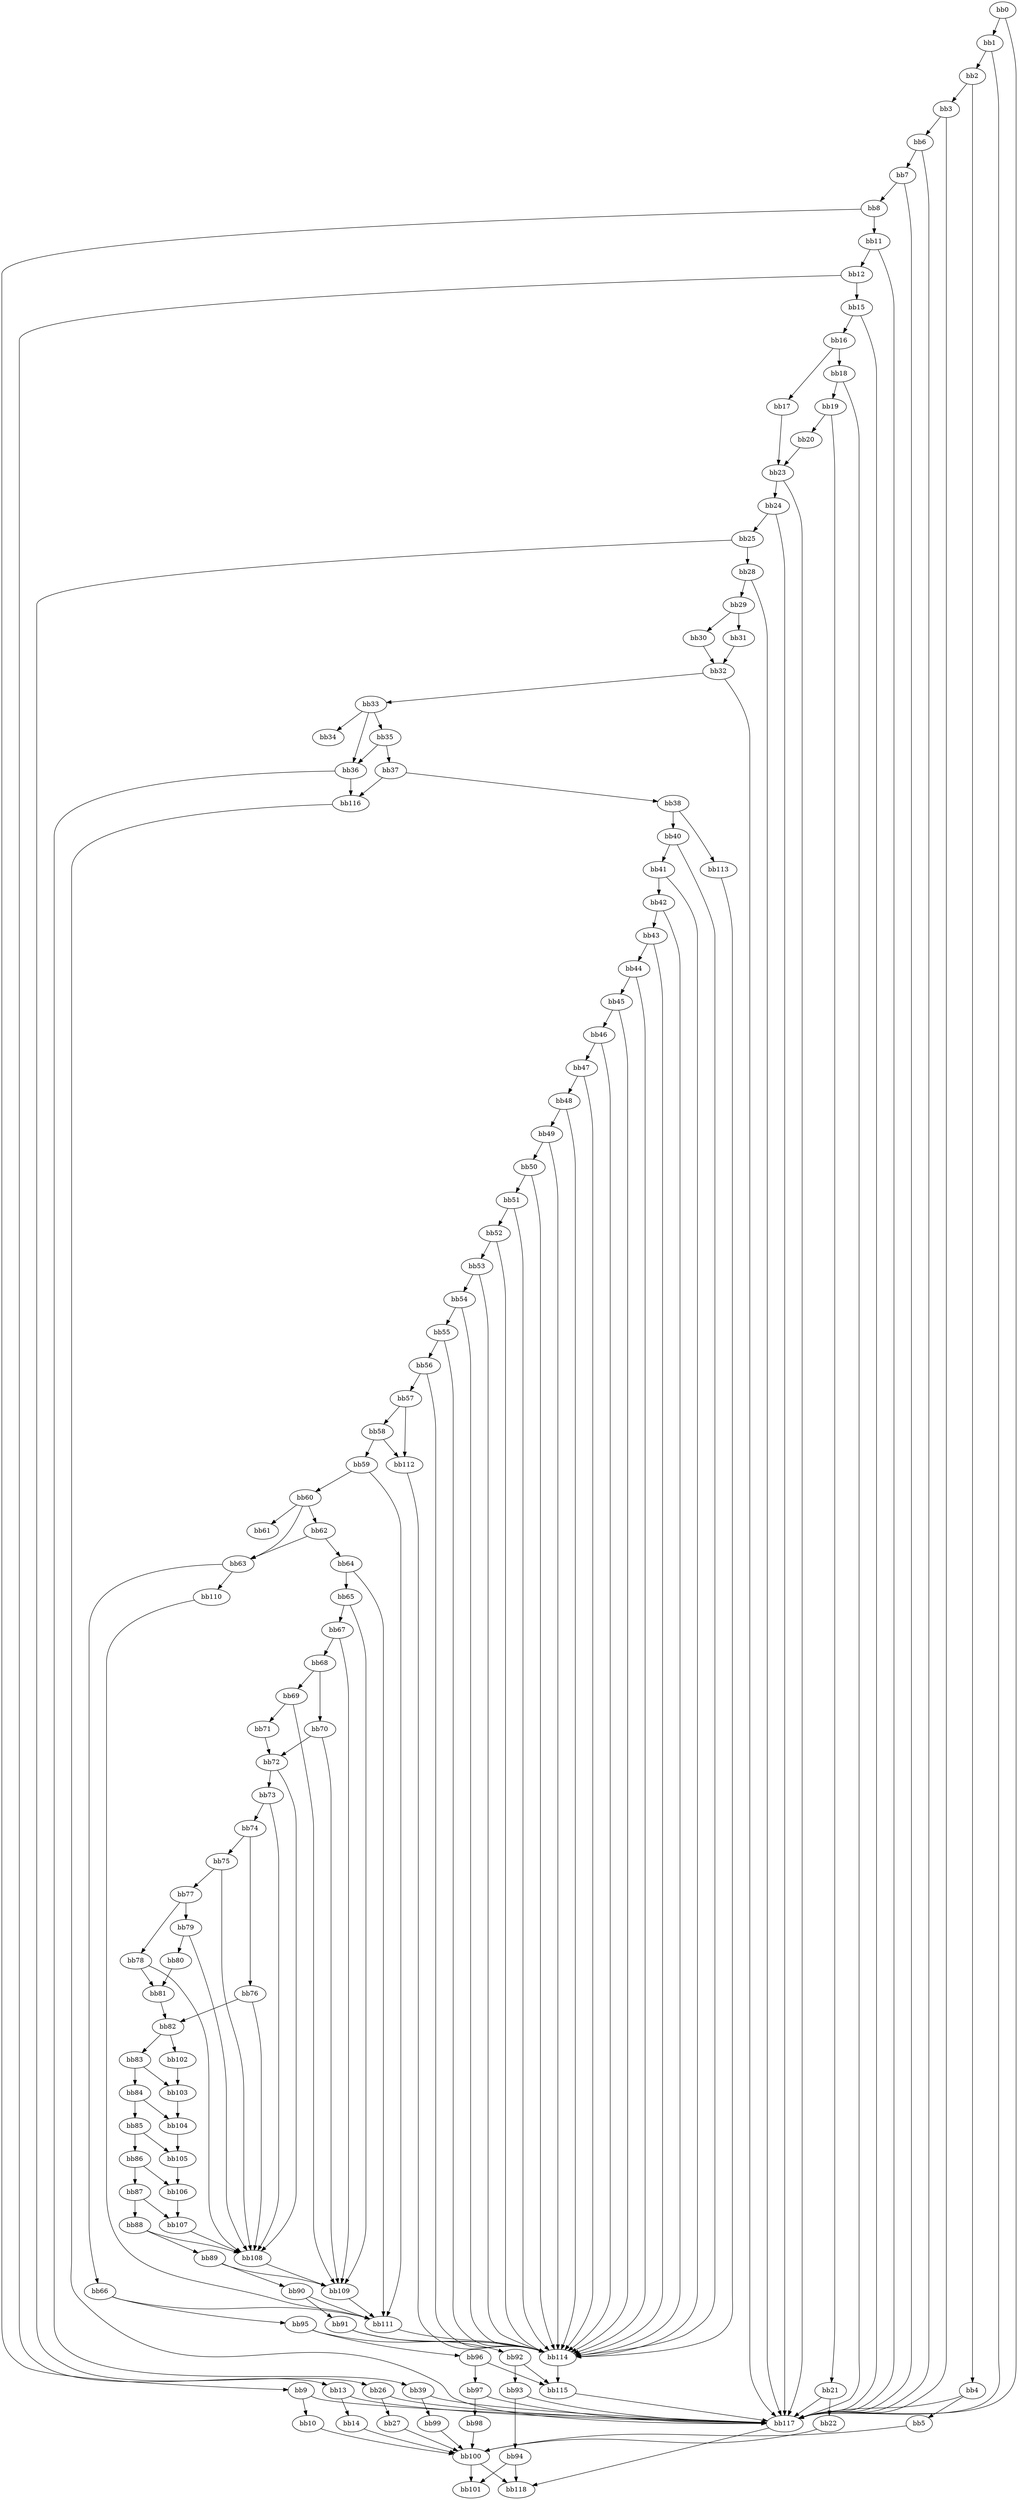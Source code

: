 digraph {
    0 [ label = "bb0\l" ]
    1 [ label = "bb1\l" ]
    2 [ label = "bb2\l" ]
    3 [ label = "bb3\l" ]
    4 [ label = "bb4\l" ]
    5 [ label = "bb5\l" ]
    6 [ label = "bb6\l" ]
    7 [ label = "bb7\l" ]
    8 [ label = "bb8\l" ]
    9 [ label = "bb9\l" ]
    10 [ label = "bb10\l" ]
    11 [ label = "bb11\l" ]
    12 [ label = "bb12\l" ]
    13 [ label = "bb13\l" ]
    14 [ label = "bb14\l" ]
    15 [ label = "bb15\l" ]
    16 [ label = "bb16\l" ]
    17 [ label = "bb17\l" ]
    18 [ label = "bb18\l" ]
    19 [ label = "bb19\l" ]
    20 [ label = "bb20\l" ]
    21 [ label = "bb21\l" ]
    22 [ label = "bb22\l" ]
    23 [ label = "bb23\l" ]
    24 [ label = "bb24\l" ]
    25 [ label = "bb25\l" ]
    26 [ label = "bb26\l" ]
    27 [ label = "bb27\l" ]
    28 [ label = "bb28\l" ]
    29 [ label = "bb29\l" ]
    30 [ label = "bb30\l" ]
    31 [ label = "bb31\l" ]
    32 [ label = "bb32\l" ]
    33 [ label = "bb33\l" ]
    34 [ label = "bb34\l" ]
    35 [ label = "bb35\l" ]
    36 [ label = "bb36\l" ]
    37 [ label = "bb37\l" ]
    38 [ label = "bb38\l" ]
    39 [ label = "bb39\l" ]
    40 [ label = "bb40\l" ]
    41 [ label = "bb41\l" ]
    42 [ label = "bb42\l" ]
    43 [ label = "bb43\l" ]
    44 [ label = "bb44\l" ]
    45 [ label = "bb45\l" ]
    46 [ label = "bb46\l" ]
    47 [ label = "bb47\l" ]
    48 [ label = "bb48\l" ]
    49 [ label = "bb49\l" ]
    50 [ label = "bb50\l" ]
    51 [ label = "bb51\l" ]
    52 [ label = "bb52\l" ]
    53 [ label = "bb53\l" ]
    54 [ label = "bb54\l" ]
    55 [ label = "bb55\l" ]
    56 [ label = "bb56\l" ]
    57 [ label = "bb57\l" ]
    58 [ label = "bb58\l" ]
    59 [ label = "bb59\l" ]
    60 [ label = "bb60\l" ]
    61 [ label = "bb61\l" ]
    62 [ label = "bb62\l" ]
    63 [ label = "bb63\l" ]
    64 [ label = "bb64\l" ]
    65 [ label = "bb65\l" ]
    66 [ label = "bb66\l" ]
    67 [ label = "bb67\l" ]
    68 [ label = "bb68\l" ]
    69 [ label = "bb69\l" ]
    70 [ label = "bb70\l" ]
    71 [ label = "bb71\l" ]
    72 [ label = "bb72\l" ]
    73 [ label = "bb73\l" ]
    74 [ label = "bb74\l" ]
    75 [ label = "bb75\l" ]
    76 [ label = "bb76\l" ]
    77 [ label = "bb77\l" ]
    78 [ label = "bb78\l" ]
    79 [ label = "bb79\l" ]
    80 [ label = "bb80\l" ]
    81 [ label = "bb81\l" ]
    82 [ label = "bb82\l" ]
    83 [ label = "bb83\l" ]
    84 [ label = "bb84\l" ]
    85 [ label = "bb85\l" ]
    86 [ label = "bb86\l" ]
    87 [ label = "bb87\l" ]
    88 [ label = "bb88\l" ]
    89 [ label = "bb89\l" ]
    90 [ label = "bb90\l" ]
    91 [ label = "bb91\l" ]
    92 [ label = "bb92\l" ]
    93 [ label = "bb93\l" ]
    94 [ label = "bb94\l" ]
    95 [ label = "bb95\l" ]
    96 [ label = "bb96\l" ]
    97 [ label = "bb97\l" ]
    98 [ label = "bb98\l" ]
    99 [ label = "bb99\l" ]
    100 [ label = "bb100\l" ]
    101 [ label = "bb101\l" ]
    102 [ label = "bb102\l" ]
    103 [ label = "bb103\l" ]
    104 [ label = "bb104\l" ]
    105 [ label = "bb105\l" ]
    106 [ label = "bb106\l" ]
    107 [ label = "bb107\l" ]
    108 [ label = "bb108\l" ]
    109 [ label = "bb109\l" ]
    110 [ label = "bb110\l" ]
    111 [ label = "bb111\l" ]
    112 [ label = "bb112\l" ]
    113 [ label = "bb113\l" ]
    114 [ label = "bb114\l" ]
    115 [ label = "bb115\l" ]
    116 [ label = "bb116\l" ]
    117 [ label = "bb117\l" ]
    118 [ label = "bb118\l" ]
    0 -> 1 [ ]
    0 -> 117 [ ]
    1 -> 2 [ ]
    1 -> 117 [ ]
    2 -> 3 [ ]
    2 -> 4 [ ]
    3 -> 6 [ ]
    3 -> 117 [ ]
    4 -> 5 [ ]
    4 -> 117 [ ]
    5 -> 100 [ ]
    6 -> 7 [ ]
    6 -> 117 [ ]
    7 -> 8 [ ]
    7 -> 117 [ ]
    8 -> 9 [ ]
    8 -> 11 [ ]
    9 -> 10 [ ]
    9 -> 117 [ ]
    10 -> 100 [ ]
    11 -> 12 [ ]
    11 -> 117 [ ]
    12 -> 13 [ ]
    12 -> 15 [ ]
    13 -> 14 [ ]
    13 -> 117 [ ]
    14 -> 100 [ ]
    15 -> 16 [ ]
    15 -> 117 [ ]
    16 -> 17 [ ]
    16 -> 18 [ ]
    17 -> 23 [ ]
    18 -> 19 [ ]
    18 -> 117 [ ]
    19 -> 20 [ ]
    19 -> 21 [ ]
    20 -> 23 [ ]
    21 -> 22 [ ]
    21 -> 117 [ ]
    22 -> 100 [ ]
    23 -> 24 [ ]
    23 -> 117 [ ]
    24 -> 25 [ ]
    24 -> 117 [ ]
    25 -> 26 [ ]
    25 -> 28 [ ]
    26 -> 27 [ ]
    26 -> 117 [ ]
    27 -> 100 [ ]
    28 -> 29 [ ]
    28 -> 117 [ ]
    29 -> 30 [ ]
    29 -> 31 [ ]
    30 -> 32 [ ]
    31 -> 32 [ ]
    32 -> 33 [ ]
    32 -> 117 [ ]
    33 -> 34 [ ]
    33 -> 35 [ ]
    33 -> 36 [ ]
    35 -> 36 [ ]
    35 -> 37 [ ]
    36 -> 39 [ ]
    36 -> 116 [ ]
    37 -> 38 [ ]
    37 -> 116 [ ]
    38 -> 40 [ ]
    38 -> 113 [ ]
    39 -> 99 [ ]
    39 -> 117 [ ]
    40 -> 41 [ ]
    40 -> 114 [ ]
    41 -> 42 [ ]
    41 -> 114 [ ]
    42 -> 43 [ ]
    42 -> 114 [ ]
    43 -> 44 [ ]
    43 -> 114 [ ]
    44 -> 45 [ ]
    44 -> 114 [ ]
    45 -> 46 [ ]
    45 -> 114 [ ]
    46 -> 47 [ ]
    46 -> 114 [ ]
    47 -> 48 [ ]
    47 -> 114 [ ]
    48 -> 49 [ ]
    48 -> 114 [ ]
    49 -> 50 [ ]
    49 -> 114 [ ]
    50 -> 51 [ ]
    50 -> 114 [ ]
    51 -> 52 [ ]
    51 -> 114 [ ]
    52 -> 53 [ ]
    52 -> 114 [ ]
    53 -> 54 [ ]
    53 -> 114 [ ]
    54 -> 55 [ ]
    54 -> 114 [ ]
    55 -> 56 [ ]
    55 -> 114 [ ]
    56 -> 57 [ ]
    56 -> 114 [ ]
    57 -> 58 [ ]
    57 -> 112 [ ]
    58 -> 59 [ ]
    58 -> 112 [ ]
    59 -> 60 [ ]
    59 -> 111 [ ]
    60 -> 61 [ ]
    60 -> 62 [ ]
    60 -> 63 [ ]
    62 -> 63 [ ]
    62 -> 64 [ ]
    63 -> 66 [ ]
    63 -> 110 [ ]
    64 -> 65 [ ]
    64 -> 111 [ ]
    65 -> 67 [ ]
    65 -> 109 [ ]
    66 -> 95 [ ]
    66 -> 111 [ ]
    67 -> 68 [ ]
    67 -> 109 [ ]
    68 -> 69 [ ]
    68 -> 70 [ ]
    69 -> 71 [ ]
    69 -> 109 [ ]
    70 -> 72 [ ]
    70 -> 109 [ ]
    71 -> 72 [ ]
    72 -> 73 [ ]
    72 -> 108 [ ]
    73 -> 74 [ ]
    73 -> 108 [ ]
    74 -> 75 [ ]
    74 -> 76 [ ]
    75 -> 77 [ ]
    75 -> 108 [ ]
    76 -> 82 [ ]
    76 -> 108 [ ]
    77 -> 78 [ ]
    77 -> 79 [ ]
    78 -> 81 [ ]
    78 -> 108 [ ]
    79 -> 80 [ ]
    79 -> 108 [ ]
    80 -> 81 [ ]
    81 -> 82 [ ]
    82 -> 83 [ ]
    82 -> 102 [ ]
    83 -> 84 [ ]
    83 -> 103 [ ]
    84 -> 85 [ ]
    84 -> 104 [ ]
    85 -> 86 [ ]
    85 -> 105 [ ]
    86 -> 87 [ ]
    86 -> 106 [ ]
    87 -> 88 [ ]
    87 -> 107 [ ]
    88 -> 89 [ ]
    88 -> 108 [ ]
    89 -> 90 [ ]
    89 -> 109 [ ]
    90 -> 91 [ ]
    90 -> 111 [ ]
    91 -> 92 [ ]
    91 -> 114 [ ]
    92 -> 93 [ ]
    92 -> 115 [ ]
    93 -> 94 [ ]
    93 -> 117 [ ]
    94 -> 101 [ ]
    94 -> 118 [ ]
    95 -> 96 [ ]
    95 -> 114 [ ]
    96 -> 97 [ ]
    96 -> 115 [ ]
    97 -> 98 [ ]
    97 -> 117 [ ]
    98 -> 100 [ ]
    99 -> 100 [ ]
    100 -> 101 [ ]
    100 -> 118 [ ]
    102 -> 103 [ ]
    103 -> 104 [ ]
    104 -> 105 [ ]
    105 -> 106 [ ]
    106 -> 107 [ ]
    107 -> 108 [ ]
    108 -> 109 [ ]
    109 -> 111 [ ]
    110 -> 111 [ ]
    111 -> 114 [ ]
    112 -> 114 [ ]
    113 -> 114 [ ]
    114 -> 115 [ ]
    115 -> 117 [ ]
    116 -> 117 [ ]
    117 -> 118 [ ]
}

